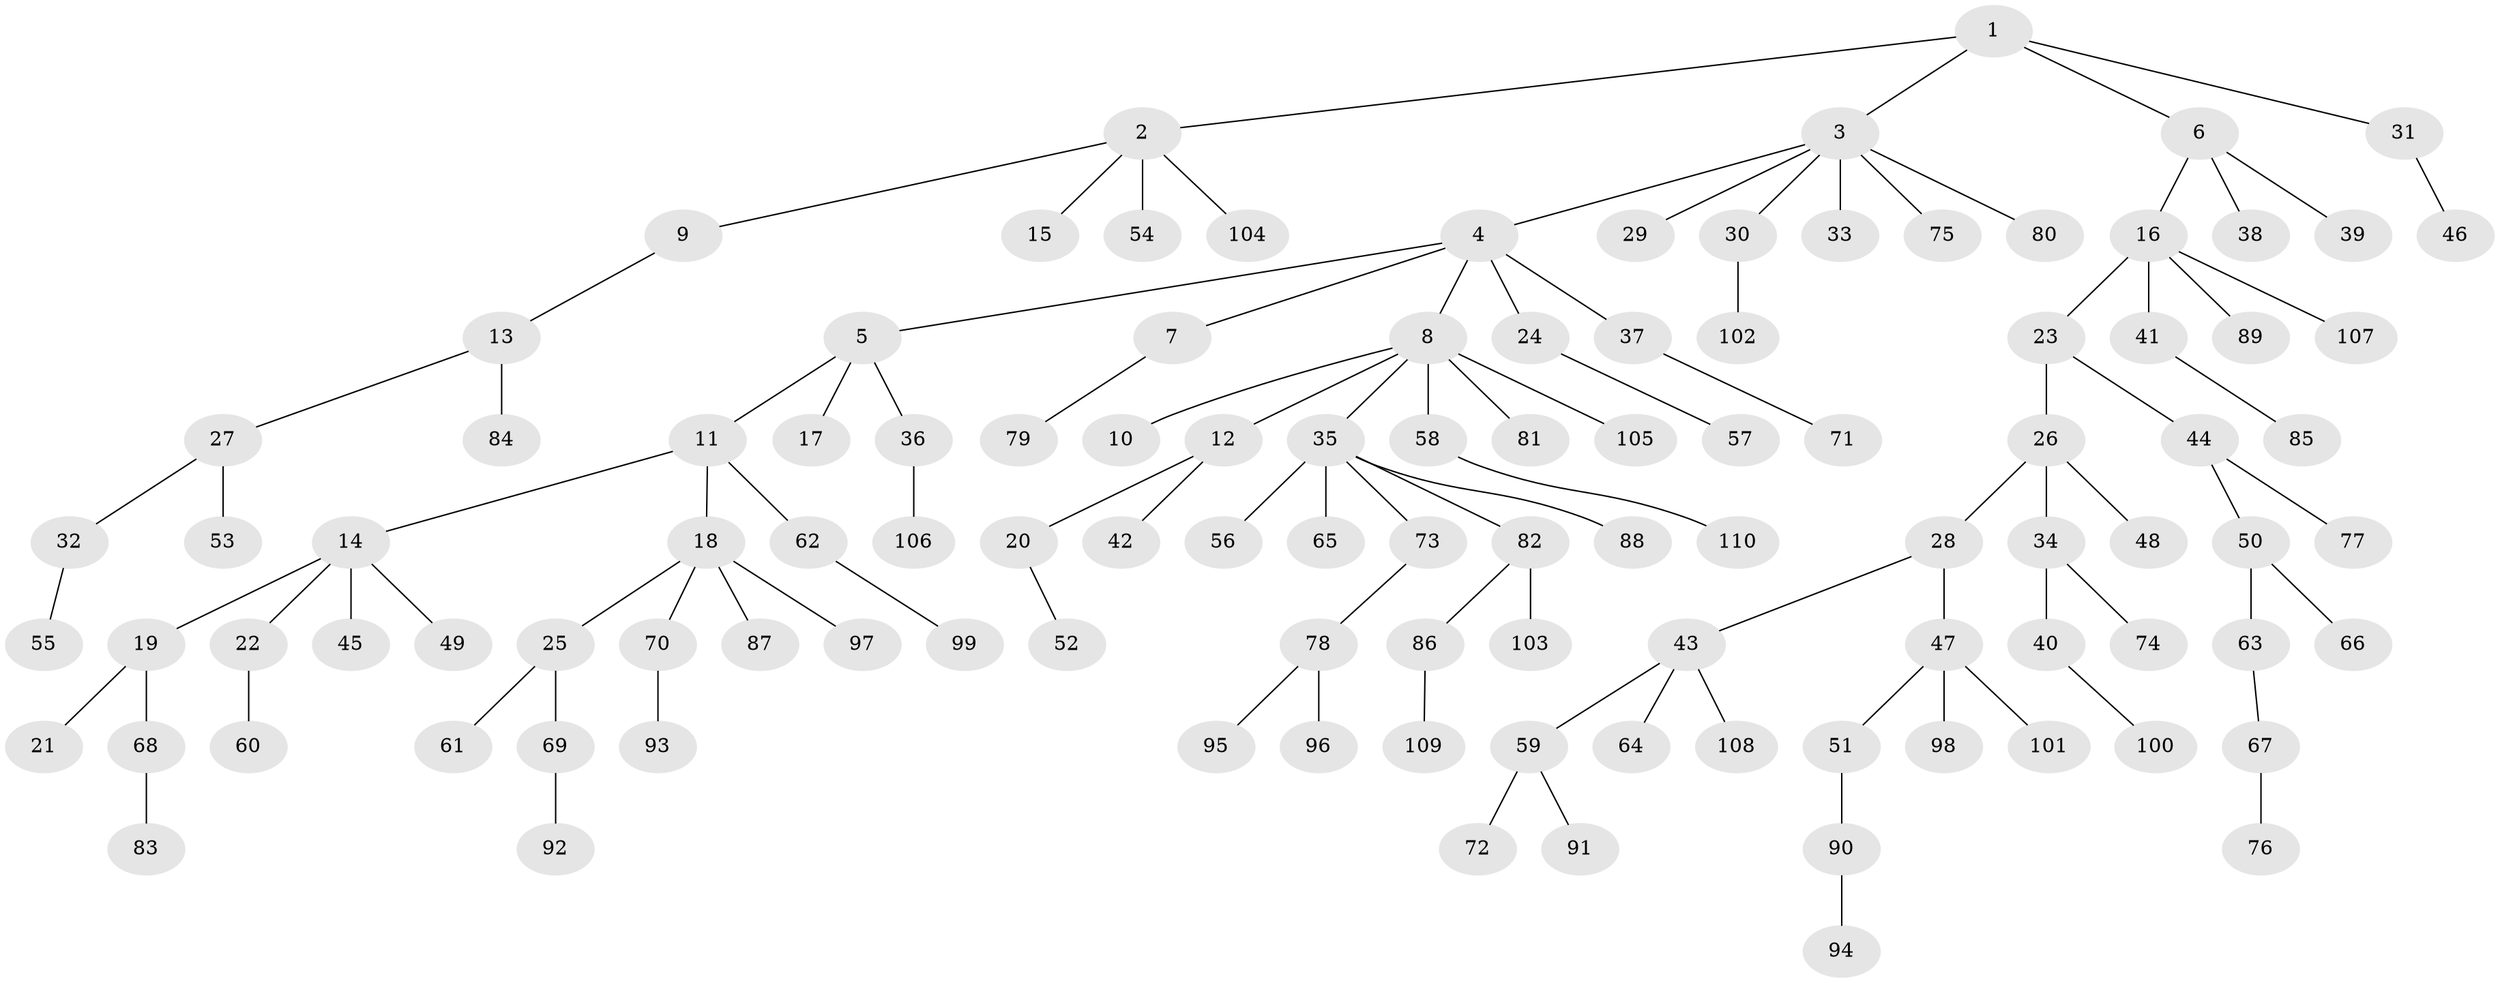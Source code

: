 // coarse degree distribution, {3: 0.23529411764705882, 2: 0.23529411764705882, 6: 0.029411764705882353, 1: 0.47058823529411764, 4: 0.029411764705882353}
// Generated by graph-tools (version 1.1) at 2025/51/03/04/25 22:51:31]
// undirected, 110 vertices, 109 edges
graph export_dot {
  node [color=gray90,style=filled];
  1;
  2;
  3;
  4;
  5;
  6;
  7;
  8;
  9;
  10;
  11;
  12;
  13;
  14;
  15;
  16;
  17;
  18;
  19;
  20;
  21;
  22;
  23;
  24;
  25;
  26;
  27;
  28;
  29;
  30;
  31;
  32;
  33;
  34;
  35;
  36;
  37;
  38;
  39;
  40;
  41;
  42;
  43;
  44;
  45;
  46;
  47;
  48;
  49;
  50;
  51;
  52;
  53;
  54;
  55;
  56;
  57;
  58;
  59;
  60;
  61;
  62;
  63;
  64;
  65;
  66;
  67;
  68;
  69;
  70;
  71;
  72;
  73;
  74;
  75;
  76;
  77;
  78;
  79;
  80;
  81;
  82;
  83;
  84;
  85;
  86;
  87;
  88;
  89;
  90;
  91;
  92;
  93;
  94;
  95;
  96;
  97;
  98;
  99;
  100;
  101;
  102;
  103;
  104;
  105;
  106;
  107;
  108;
  109;
  110;
  1 -- 2;
  1 -- 3;
  1 -- 6;
  1 -- 31;
  2 -- 9;
  2 -- 15;
  2 -- 54;
  2 -- 104;
  3 -- 4;
  3 -- 29;
  3 -- 30;
  3 -- 33;
  3 -- 75;
  3 -- 80;
  4 -- 5;
  4 -- 7;
  4 -- 8;
  4 -- 24;
  4 -- 37;
  5 -- 11;
  5 -- 17;
  5 -- 36;
  6 -- 16;
  6 -- 38;
  6 -- 39;
  7 -- 79;
  8 -- 10;
  8 -- 12;
  8 -- 35;
  8 -- 58;
  8 -- 81;
  8 -- 105;
  9 -- 13;
  11 -- 14;
  11 -- 18;
  11 -- 62;
  12 -- 20;
  12 -- 42;
  13 -- 27;
  13 -- 84;
  14 -- 19;
  14 -- 22;
  14 -- 45;
  14 -- 49;
  16 -- 23;
  16 -- 41;
  16 -- 89;
  16 -- 107;
  18 -- 25;
  18 -- 70;
  18 -- 87;
  18 -- 97;
  19 -- 21;
  19 -- 68;
  20 -- 52;
  22 -- 60;
  23 -- 26;
  23 -- 44;
  24 -- 57;
  25 -- 61;
  25 -- 69;
  26 -- 28;
  26 -- 34;
  26 -- 48;
  27 -- 32;
  27 -- 53;
  28 -- 43;
  28 -- 47;
  30 -- 102;
  31 -- 46;
  32 -- 55;
  34 -- 40;
  34 -- 74;
  35 -- 56;
  35 -- 65;
  35 -- 73;
  35 -- 82;
  35 -- 88;
  36 -- 106;
  37 -- 71;
  40 -- 100;
  41 -- 85;
  43 -- 59;
  43 -- 64;
  43 -- 108;
  44 -- 50;
  44 -- 77;
  47 -- 51;
  47 -- 98;
  47 -- 101;
  50 -- 63;
  50 -- 66;
  51 -- 90;
  58 -- 110;
  59 -- 72;
  59 -- 91;
  62 -- 99;
  63 -- 67;
  67 -- 76;
  68 -- 83;
  69 -- 92;
  70 -- 93;
  73 -- 78;
  78 -- 95;
  78 -- 96;
  82 -- 86;
  82 -- 103;
  86 -- 109;
  90 -- 94;
}
